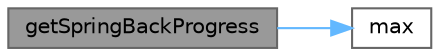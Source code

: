 digraph "getSpringBackProgress"
{
 // LATEX_PDF_SIZE
  bgcolor="transparent";
  edge [fontname=Helvetica,fontsize=10,labelfontname=Helvetica,labelfontsize=10];
  node [fontname=Helvetica,fontsize=10,shape=box,height=0.2,width=0.4];
  rankdir="LR";
  Node1 [id="Node000001",label="getSpringBackProgress",height=0.2,width=0.4,color="gray40", fillcolor="grey60", style="filled", fontcolor="black",tooltip="获取回弹动画进度"];
  Node1 -> Node2 [id="edge1_Node000001_Node000002",color="steelblue1",style="solid",tooltip=" "];
  Node2 [id="Node000002",label="max",height=0.2,width=0.4,color="grey40", fillcolor="white", style="filled",URL="$class_interactive_button_base.html#a5f0ec151b65b2c048b57992b9814a3ae",tooltip="获取最大值"];
}
